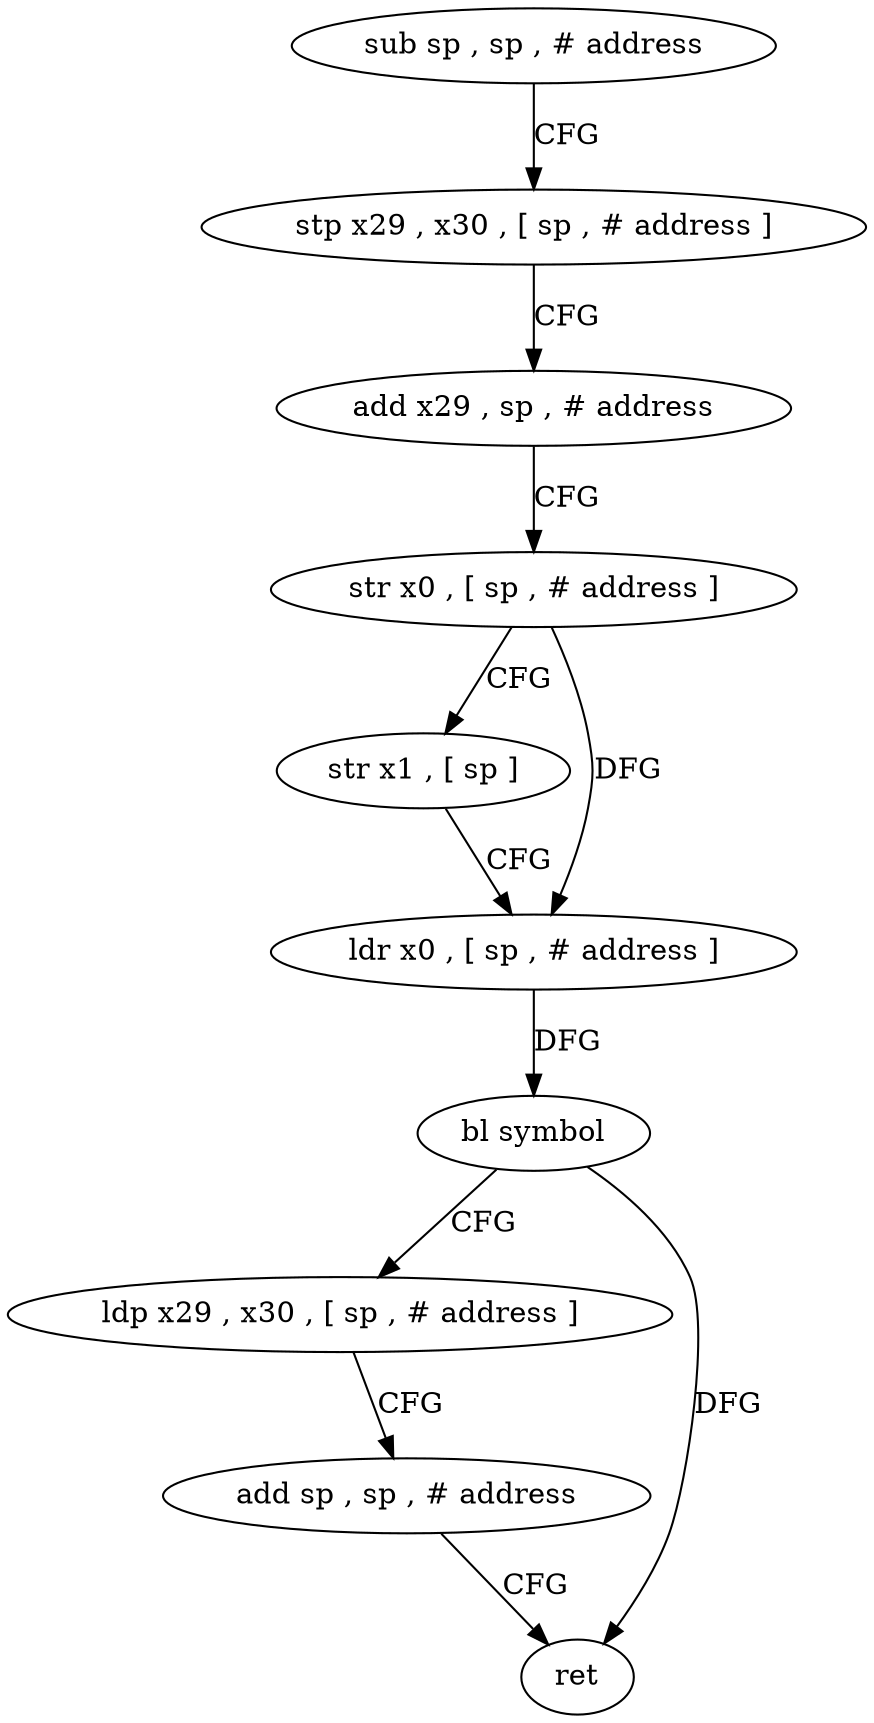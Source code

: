 digraph "func" {
"4233596" [label = "sub sp , sp , # address" ]
"4233600" [label = "stp x29 , x30 , [ sp , # address ]" ]
"4233604" [label = "add x29 , sp , # address" ]
"4233608" [label = "str x0 , [ sp , # address ]" ]
"4233612" [label = "str x1 , [ sp ]" ]
"4233616" [label = "ldr x0 , [ sp , # address ]" ]
"4233620" [label = "bl symbol" ]
"4233624" [label = "ldp x29 , x30 , [ sp , # address ]" ]
"4233628" [label = "add sp , sp , # address" ]
"4233632" [label = "ret" ]
"4233596" -> "4233600" [ label = "CFG" ]
"4233600" -> "4233604" [ label = "CFG" ]
"4233604" -> "4233608" [ label = "CFG" ]
"4233608" -> "4233612" [ label = "CFG" ]
"4233608" -> "4233616" [ label = "DFG" ]
"4233612" -> "4233616" [ label = "CFG" ]
"4233616" -> "4233620" [ label = "DFG" ]
"4233620" -> "4233624" [ label = "CFG" ]
"4233620" -> "4233632" [ label = "DFG" ]
"4233624" -> "4233628" [ label = "CFG" ]
"4233628" -> "4233632" [ label = "CFG" ]
}
